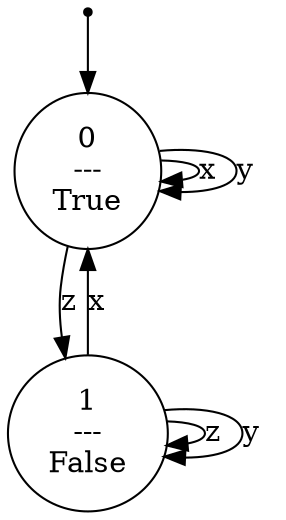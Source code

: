 digraph G {
0 [label="", shape=point];
0 -> 1;
1 [label="0\n---\nTrue"];
1 -> 1  [label=x];
1 -> 2  [label=z];
1 -> 1  [label=y];
2 [label="1\n---\nFalse"];
2 -> 1  [label=x];
2 -> 2  [label=z];
2 -> 2  [label=y];
}

